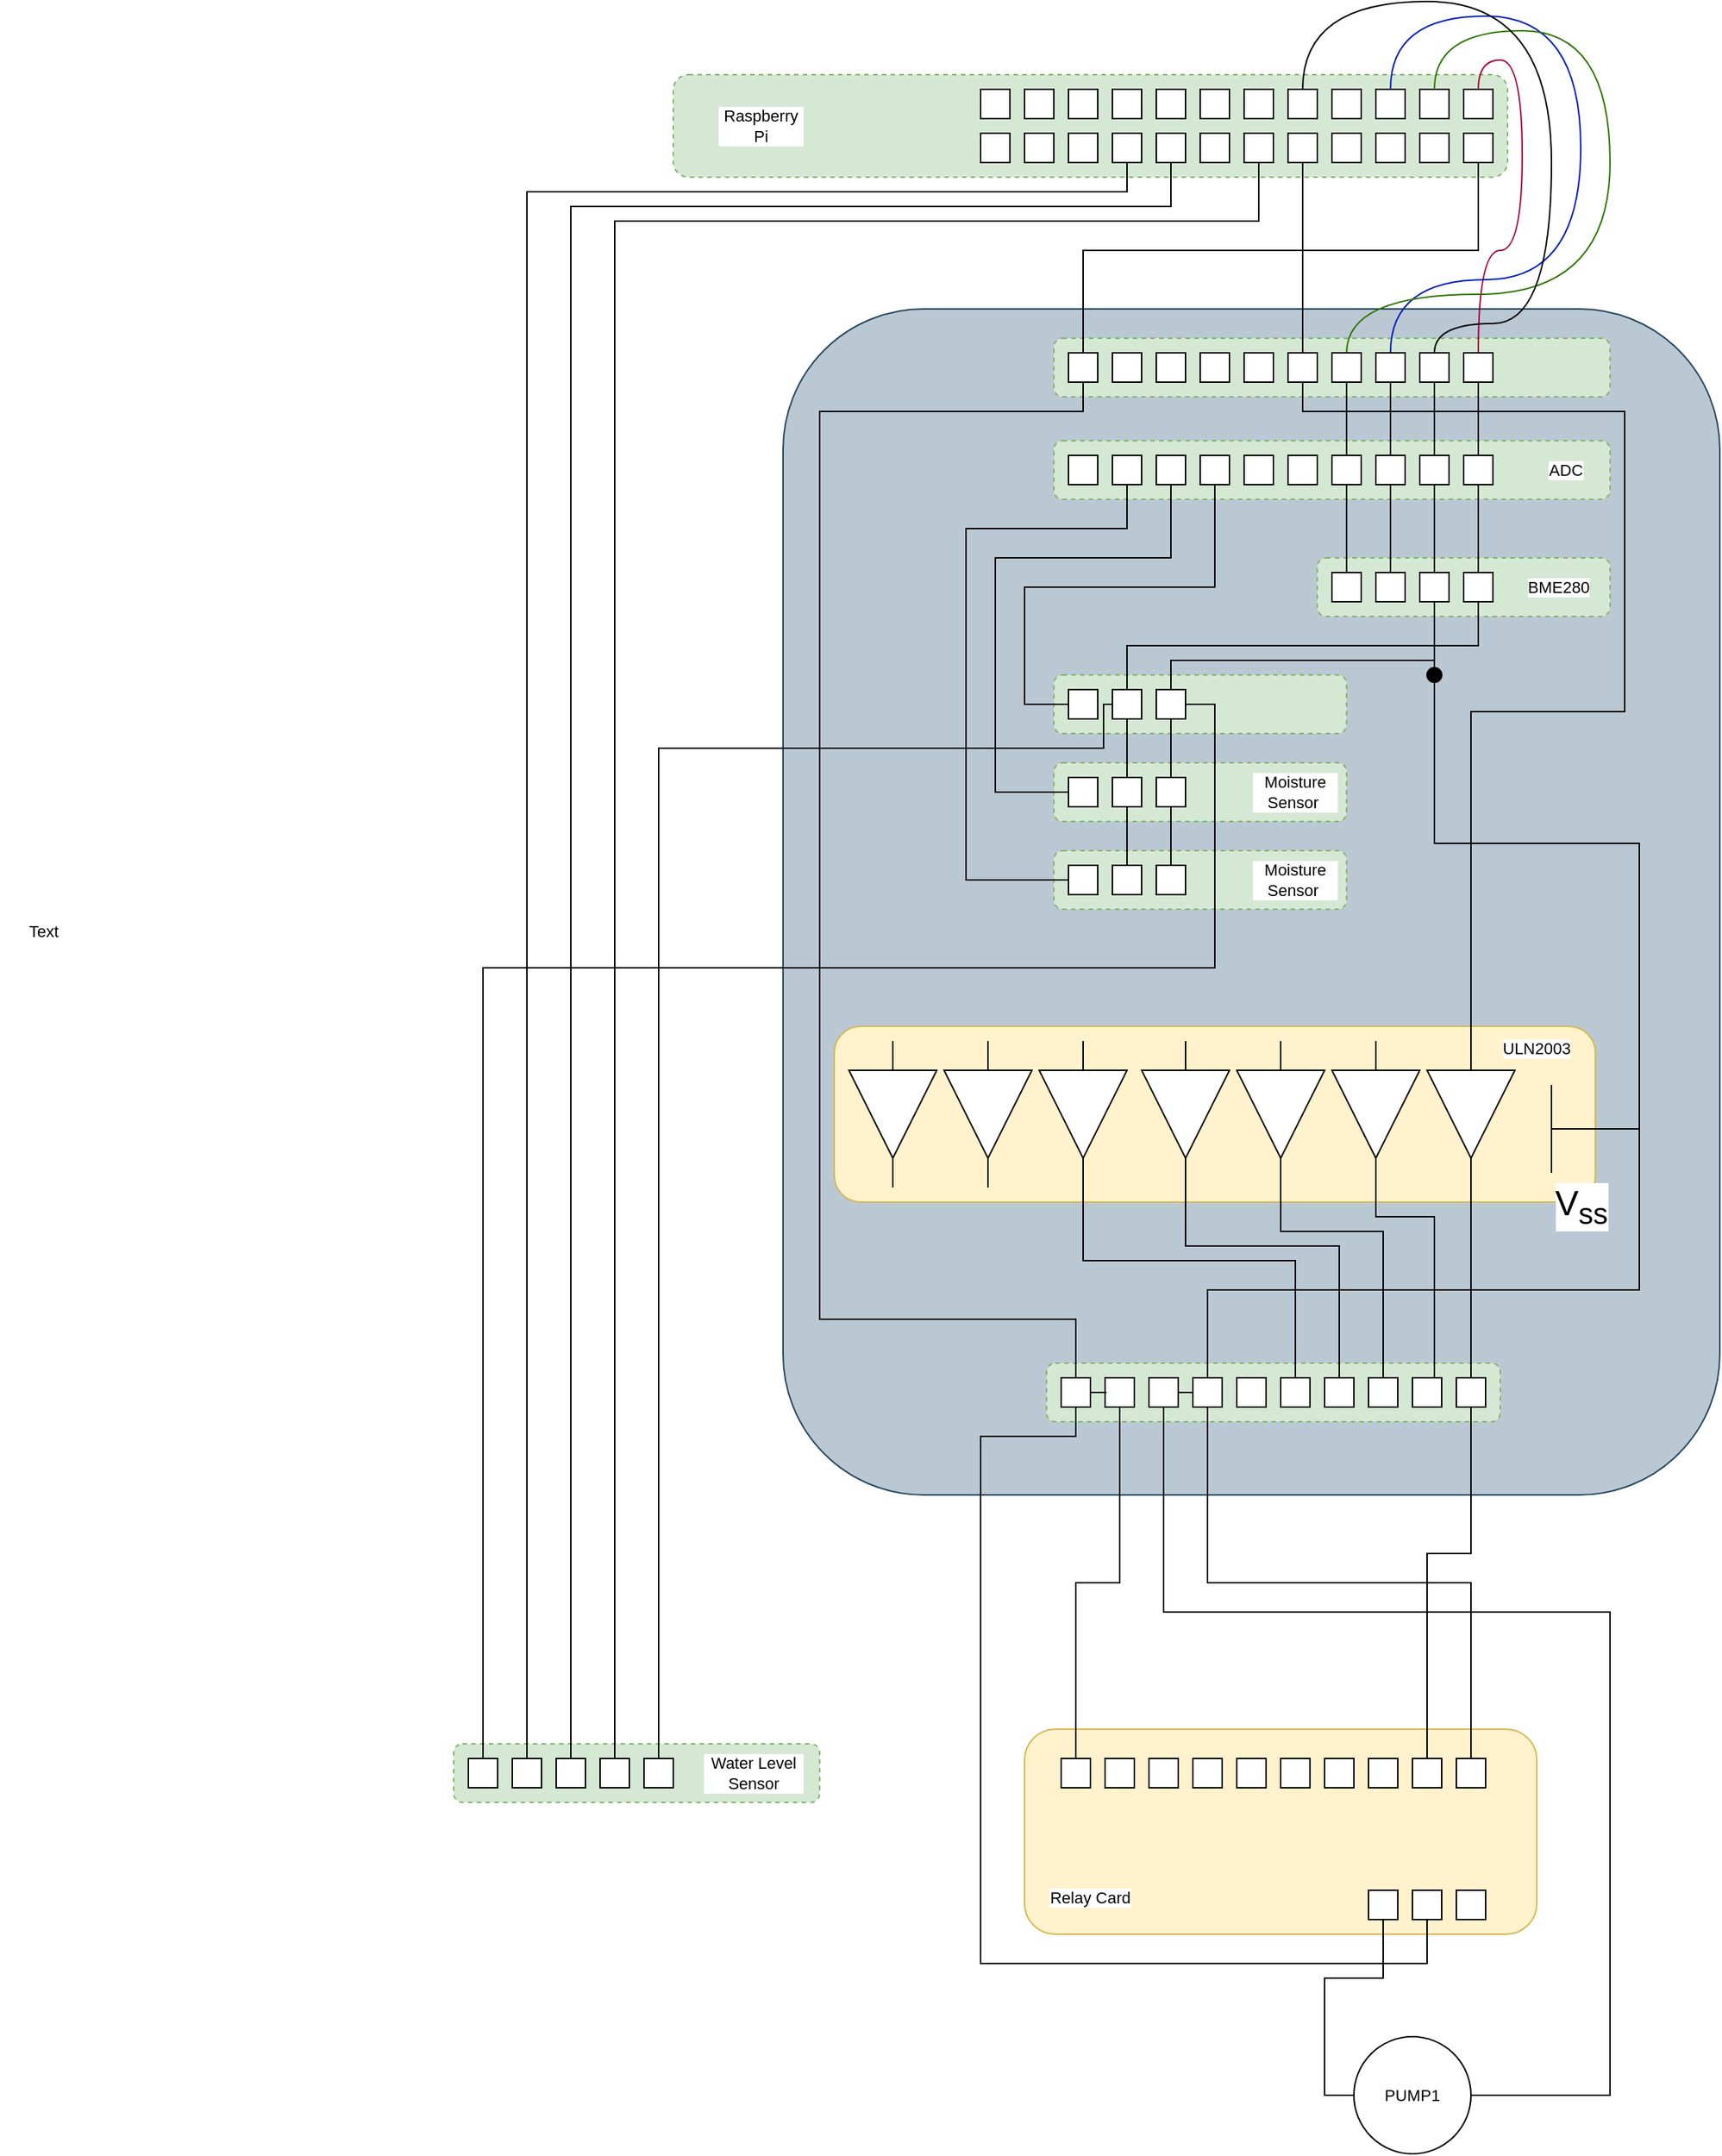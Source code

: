<mxfile version="24.7.5">
  <diagram name="Page-1" id="gy_v2_Lu67LpWWBT09TZ">
    <mxGraphModel dx="3762" dy="1494" grid="1" gridSize="10" guides="1" tooltips="1" connect="1" arrows="1" fold="1" page="1" pageScale="1" pageWidth="1169" pageHeight="1654" math="0" shadow="0">
      <root>
        <mxCell id="0" />
        <mxCell id="1" parent="0" />
        <mxCell id="k2JqrOnrCJBaR1W3axTi-103" value="" style="rounded=1;whiteSpace=wrap;html=1;fontFamily=Helvetica;fontSize=11;labelBackgroundColor=default;fillColor=#bac8d3;strokeColor=#23445d;" vertex="1" parent="1">
          <mxGeometry x="235" y="210" width="640" height="810" as="geometry" />
        </mxCell>
        <mxCell id="k2JqrOnrCJBaR1W3axTi-97" value="" style="rounded=1;whiteSpace=wrap;html=1;fontFamily=Helvetica;fontSize=11;labelBackgroundColor=default;fillColor=#d5e8d4;dashed=1;strokeColor=#82b366;" vertex="1" parent="1">
          <mxGeometry x="10" y="1190" width="250" height="40" as="geometry" />
        </mxCell>
        <mxCell id="k2JqrOnrCJBaR1W3axTi-81" value="" style="rounded=1;whiteSpace=wrap;html=1;fontFamily=Helvetica;fontSize=11;labelBackgroundColor=default;fillColor=#fff2cc;strokeColor=#d6b656;" vertex="1" parent="1">
          <mxGeometry x="400" y="1180" width="350" height="140" as="geometry" />
        </mxCell>
        <mxCell id="k2JqrOnrCJBaR1W3axTi-79" value="" style="rounded=1;whiteSpace=wrap;html=1;fontFamily=Helvetica;fontSize=11;labelBackgroundColor=default;fillColor=#fff2cc;strokeColor=#d6b656;" vertex="1" parent="1">
          <mxGeometry x="270" y="700" width="520" height="120" as="geometry" />
        </mxCell>
        <mxCell id="k2JqrOnrCJBaR1W3axTi-78" value="" style="rounded=1;whiteSpace=wrap;html=1;fontFamily=Helvetica;fontSize=11;labelBackgroundColor=default;fillColor=#d5e8d4;dashed=1;strokeColor=#82b366;" vertex="1" parent="1">
          <mxGeometry x="420" y="460" width="200" height="40" as="geometry" />
        </mxCell>
        <mxCell id="k2JqrOnrCJBaR1W3axTi-72" value="" style="rounded=1;whiteSpace=wrap;html=1;fontFamily=Helvetica;fontSize=11;labelBackgroundColor=default;fillColor=#d5e8d4;dashed=1;strokeColor=#82b366;" vertex="1" parent="1">
          <mxGeometry x="420" y="520" width="200" height="40" as="geometry" />
        </mxCell>
        <mxCell id="k2JqrOnrCJBaR1W3axTi-70" value="" style="rounded=1;whiteSpace=wrap;html=1;fontFamily=Helvetica;fontSize=11;labelBackgroundColor=default;fillColor=#d5e8d4;dashed=1;strokeColor=#82b366;" vertex="1" parent="1">
          <mxGeometry x="420" y="580" width="200" height="40" as="geometry" />
        </mxCell>
        <mxCell id="k2JqrOnrCJBaR1W3axTi-66" value="" style="rounded=1;whiteSpace=wrap;html=1;fontFamily=Helvetica;fontSize=11;labelBackgroundColor=default;fillColor=#d5e8d4;dashed=1;strokeColor=#82b366;" vertex="1" parent="1">
          <mxGeometry x="600" y="380" width="200" height="40" as="geometry" />
        </mxCell>
        <mxCell id="k2JqrOnrCJBaR1W3axTi-63" value="" style="rounded=1;whiteSpace=wrap;html=1;fontFamily=Helvetica;fontSize=11;labelBackgroundColor=default;fillColor=#d5e8d4;dashed=1;strokeColor=#82b366;" vertex="1" parent="1">
          <mxGeometry x="420" y="230" width="380" height="40" as="geometry" />
        </mxCell>
        <mxCell id="k2JqrOnrCJBaR1W3axTi-64" value="" style="rounded=1;whiteSpace=wrap;html=1;fontFamily=Helvetica;fontSize=11;labelBackgroundColor=default;fillColor=#d5e8d4;dashed=1;strokeColor=#82b366;" vertex="1" parent="1">
          <mxGeometry x="420" y="300" width="380" height="40" as="geometry" />
        </mxCell>
        <mxCell id="k2JqrOnrCJBaR1W3axTi-27" value="" style="rounded=1;whiteSpace=wrap;html=1;fontFamily=Helvetica;fontSize=11;labelBackgroundColor=default;fillColor=#d5e8d4;dashed=1;strokeColor=#82b366;" vertex="1" parent="1">
          <mxGeometry x="160" y="50" width="570" height="70" as="geometry" />
        </mxCell>
        <mxCell id="k2JqrOnrCJBaR1W3axTi-35" style="edgeStyle=orthogonalEdgeStyle;shape=connector;rounded=0;orthogonalLoop=1;jettySize=auto;html=1;exitX=0.5;exitY=1;exitDx=0;exitDy=0;strokeColor=default;align=center;verticalAlign=middle;fontFamily=Helvetica;fontSize=11;fontColor=default;labelBackgroundColor=default;endArrow=none;endFill=0;entryX=0.5;entryY=0;entryDx=0;entryDy=0;" edge="1" parent="1" source="8u9QeQy-ZbozSF2YndC2-1" target="k2JqrOnrCJBaR1W3axTi-30">
          <mxGeometry relative="1" as="geometry">
            <mxPoint x="130" y="900" as="targetPoint" />
            <Array as="points">
              <mxPoint x="560" y="150" />
              <mxPoint x="120" y="150" />
            </Array>
          </mxGeometry>
        </mxCell>
        <mxCell id="8u9QeQy-ZbozSF2YndC2-1" value="" style="rounded=0;whiteSpace=wrap;html=1;" parent="1" vertex="1">
          <mxGeometry x="550" y="90" width="20" height="20" as="geometry" />
        </mxCell>
        <mxCell id="k2JqrOnrCJBaR1W3axTi-22" style="edgeStyle=orthogonalEdgeStyle;shape=connector;rounded=0;orthogonalLoop=1;jettySize=auto;html=1;exitX=0.5;exitY=1;exitDx=0;exitDy=0;entryX=0.5;entryY=0;entryDx=0;entryDy=0;strokeColor=default;align=center;verticalAlign=middle;fontFamily=Helvetica;fontSize=11;fontColor=default;labelBackgroundColor=default;endArrow=none;endFill=0;" edge="1" parent="1" source="8u9QeQy-ZbozSF2YndC2-2" target="8u9QeQy-ZbozSF2YndC2-29">
          <mxGeometry relative="1" as="geometry">
            <Array as="points">
              <mxPoint x="590" y="200" />
              <mxPoint x="590" y="200" />
            </Array>
          </mxGeometry>
        </mxCell>
        <mxCell id="8u9QeQy-ZbozSF2YndC2-2" value="" style="rounded=0;whiteSpace=wrap;html=1;" parent="1" vertex="1">
          <mxGeometry x="580" y="90" width="20" height="20" as="geometry" />
        </mxCell>
        <mxCell id="8u9QeQy-ZbozSF2YndC2-3" value="" style="rounded=0;whiteSpace=wrap;html=1;" parent="1" vertex="1">
          <mxGeometry x="610" y="90" width="20" height="20" as="geometry" />
        </mxCell>
        <mxCell id="8u9QeQy-ZbozSF2YndC2-4" value="" style="rounded=0;whiteSpace=wrap;html=1;" parent="1" vertex="1">
          <mxGeometry x="640" y="90" width="20" height="20" as="geometry" />
        </mxCell>
        <mxCell id="8u9QeQy-ZbozSF2YndC2-5" value="" style="rounded=0;whiteSpace=wrap;html=1;" parent="1" vertex="1">
          <mxGeometry x="670" y="90" width="20" height="20" as="geometry" />
        </mxCell>
        <mxCell id="k2JqrOnrCJBaR1W3axTi-23" style="edgeStyle=orthogonalEdgeStyle;shape=connector;rounded=0;orthogonalLoop=1;jettySize=auto;html=1;exitX=0.5;exitY=1;exitDx=0;exitDy=0;entryX=0.5;entryY=0;entryDx=0;entryDy=0;strokeColor=default;align=center;verticalAlign=middle;fontFamily=Helvetica;fontSize=11;fontColor=default;labelBackgroundColor=default;endArrow=none;endFill=0;" edge="1" parent="1" source="8u9QeQy-ZbozSF2YndC2-6" target="8u9QeQy-ZbozSF2YndC2-26">
          <mxGeometry relative="1" as="geometry">
            <Array as="points">
              <mxPoint x="710" y="170" />
              <mxPoint x="440" y="170" />
            </Array>
          </mxGeometry>
        </mxCell>
        <mxCell id="8u9QeQy-ZbozSF2YndC2-6" value="" style="rounded=0;whiteSpace=wrap;html=1;" parent="1" vertex="1">
          <mxGeometry x="700" y="90" width="20" height="20" as="geometry" />
        </mxCell>
        <mxCell id="8u9QeQy-ZbozSF2YndC2-7" value="" style="rounded=0;whiteSpace=wrap;html=1;" parent="1" vertex="1">
          <mxGeometry x="550" y="60" width="20" height="20" as="geometry" />
        </mxCell>
        <mxCell id="8u9QeQy-ZbozSF2YndC2-8" value="" style="rounded=0;whiteSpace=wrap;html=1;" parent="1" vertex="1">
          <mxGeometry x="580" y="60" width="20" height="20" as="geometry" />
        </mxCell>
        <mxCell id="8u9QeQy-ZbozSF2YndC2-9" value="" style="rounded=0;whiteSpace=wrap;html=1;" parent="1" vertex="1">
          <mxGeometry x="610" y="60" width="20" height="20" as="geometry" />
        </mxCell>
        <mxCell id="8u9QeQy-ZbozSF2YndC2-10" value="" style="rounded=0;whiteSpace=wrap;html=1;" parent="1" vertex="1">
          <mxGeometry x="640" y="60" width="20" height="20" as="geometry" />
        </mxCell>
        <mxCell id="8u9QeQy-ZbozSF2YndC2-11" value="" style="rounded=0;whiteSpace=wrap;html=1;" parent="1" vertex="1">
          <mxGeometry x="670" y="60" width="20" height="20" as="geometry" />
        </mxCell>
        <mxCell id="8u9QeQy-ZbozSF2YndC2-12" value="" style="rounded=0;whiteSpace=wrap;html=1;" parent="1" vertex="1">
          <mxGeometry x="700" y="60" width="20" height="20" as="geometry" />
        </mxCell>
        <mxCell id="8u9QeQy-ZbozSF2YndC2-13" value="" style="rounded=0;whiteSpace=wrap;html=1;" parent="1" vertex="1">
          <mxGeometry x="370" y="90" width="20" height="20" as="geometry" />
        </mxCell>
        <mxCell id="8u9QeQy-ZbozSF2YndC2-14" value="" style="rounded=0;whiteSpace=wrap;html=1;" parent="1" vertex="1">
          <mxGeometry x="400" y="90" width="20" height="20" as="geometry" />
        </mxCell>
        <mxCell id="8u9QeQy-ZbozSF2YndC2-15" value="" style="rounded=0;whiteSpace=wrap;html=1;" parent="1" vertex="1">
          <mxGeometry x="430" y="90" width="20" height="20" as="geometry" />
        </mxCell>
        <mxCell id="k2JqrOnrCJBaR1W3axTi-37" style="edgeStyle=orthogonalEdgeStyle;shape=connector;rounded=0;orthogonalLoop=1;jettySize=auto;html=1;exitX=0.5;exitY=1;exitDx=0;exitDy=0;entryX=0.5;entryY=0;entryDx=0;entryDy=0;strokeColor=default;align=center;verticalAlign=middle;fontFamily=Helvetica;fontSize=11;fontColor=default;labelBackgroundColor=default;endArrow=none;endFill=0;" edge="1" parent="1" source="8u9QeQy-ZbozSF2YndC2-16" target="k2JqrOnrCJBaR1W3axTi-28">
          <mxGeometry relative="1" as="geometry">
            <Array as="points">
              <mxPoint x="470" y="130" />
              <mxPoint x="60" y="130" />
            </Array>
          </mxGeometry>
        </mxCell>
        <mxCell id="8u9QeQy-ZbozSF2YndC2-16" value="" style="rounded=0;whiteSpace=wrap;html=1;" parent="1" vertex="1">
          <mxGeometry x="460" y="90" width="20" height="20" as="geometry" />
        </mxCell>
        <mxCell id="k2JqrOnrCJBaR1W3axTi-36" style="edgeStyle=orthogonalEdgeStyle;shape=connector;rounded=0;orthogonalLoop=1;jettySize=auto;html=1;exitX=0.5;exitY=1;exitDx=0;exitDy=0;entryX=0.5;entryY=0;entryDx=0;entryDy=0;strokeColor=default;align=center;verticalAlign=middle;fontFamily=Helvetica;fontSize=11;fontColor=default;labelBackgroundColor=default;endArrow=none;endFill=0;" edge="1" parent="1" source="8u9QeQy-ZbozSF2YndC2-17" target="k2JqrOnrCJBaR1W3axTi-31">
          <mxGeometry relative="1" as="geometry">
            <Array as="points">
              <mxPoint x="500" y="140" />
              <mxPoint x="90" y="140" />
            </Array>
          </mxGeometry>
        </mxCell>
        <mxCell id="8u9QeQy-ZbozSF2YndC2-17" value="" style="rounded=0;whiteSpace=wrap;html=1;" parent="1" vertex="1">
          <mxGeometry x="490" y="90" width="20" height="20" as="geometry" />
        </mxCell>
        <mxCell id="8u9QeQy-ZbozSF2YndC2-18" value="" style="rounded=0;whiteSpace=wrap;html=1;" parent="1" vertex="1">
          <mxGeometry x="520" y="90" width="20" height="20" as="geometry" />
        </mxCell>
        <mxCell id="8u9QeQy-ZbozSF2YndC2-19" value="" style="rounded=0;whiteSpace=wrap;html=1;" parent="1" vertex="1">
          <mxGeometry x="370" y="60" width="20" height="20" as="geometry" />
        </mxCell>
        <mxCell id="8u9QeQy-ZbozSF2YndC2-20" value="" style="rounded=0;whiteSpace=wrap;html=1;" parent="1" vertex="1">
          <mxGeometry x="400" y="60" width="20" height="20" as="geometry" />
        </mxCell>
        <mxCell id="8u9QeQy-ZbozSF2YndC2-21" value="" style="rounded=0;whiteSpace=wrap;html=1;" parent="1" vertex="1">
          <mxGeometry x="430" y="60" width="20" height="20" as="geometry" />
        </mxCell>
        <mxCell id="8u9QeQy-ZbozSF2YndC2-22" value="" style="rounded=0;whiteSpace=wrap;html=1;" parent="1" vertex="1">
          <mxGeometry x="460" y="60" width="20" height="20" as="geometry" />
        </mxCell>
        <mxCell id="8u9QeQy-ZbozSF2YndC2-23" value="" style="rounded=0;whiteSpace=wrap;html=1;" parent="1" vertex="1">
          <mxGeometry x="490" y="60" width="20" height="20" as="geometry" />
        </mxCell>
        <mxCell id="8u9QeQy-ZbozSF2YndC2-24" value="" style="rounded=0;whiteSpace=wrap;html=1;" parent="1" vertex="1">
          <mxGeometry x="520" y="60" width="20" height="20" as="geometry" />
        </mxCell>
        <mxCell id="8u9QeQy-ZbozSF2YndC2-36" value="" style="group" parent="1" vertex="1" connectable="0">
          <mxGeometry x="430" y="310" width="290" height="40" as="geometry" />
        </mxCell>
        <mxCell id="8u9QeQy-ZbozSF2YndC2-37" value="" style="rounded=0;whiteSpace=wrap;html=1;" parent="8u9QeQy-ZbozSF2YndC2-36" vertex="1">
          <mxGeometry x="30" width="20" height="20" as="geometry" />
        </mxCell>
        <mxCell id="8u9QeQy-ZbozSF2YndC2-38" value="" style="rounded=0;whiteSpace=wrap;html=1;" parent="8u9QeQy-ZbozSF2YndC2-36" vertex="1">
          <mxGeometry width="20" height="20" as="geometry" />
        </mxCell>
        <mxCell id="8u9QeQy-ZbozSF2YndC2-39" value="" style="rounded=0;whiteSpace=wrap;html=1;" parent="8u9QeQy-ZbozSF2YndC2-36" vertex="1">
          <mxGeometry x="90" width="20" height="20" as="geometry" />
        </mxCell>
        <mxCell id="8u9QeQy-ZbozSF2YndC2-40" value="" style="rounded=0;whiteSpace=wrap;html=1;" parent="8u9QeQy-ZbozSF2YndC2-36" vertex="1">
          <mxGeometry x="60" width="20" height="20" as="geometry" />
        </mxCell>
        <mxCell id="8u9QeQy-ZbozSF2YndC2-41" value="" style="rounded=0;whiteSpace=wrap;html=1;" parent="8u9QeQy-ZbozSF2YndC2-36" vertex="1">
          <mxGeometry x="150" width="20" height="20" as="geometry" />
        </mxCell>
        <mxCell id="8u9QeQy-ZbozSF2YndC2-42" value="" style="rounded=0;whiteSpace=wrap;html=1;" parent="8u9QeQy-ZbozSF2YndC2-36" vertex="1">
          <mxGeometry x="120" width="20" height="20" as="geometry" />
        </mxCell>
        <mxCell id="8u9QeQy-ZbozSF2YndC2-43" value="" style="rounded=0;whiteSpace=wrap;html=1;" parent="8u9QeQy-ZbozSF2YndC2-36" vertex="1">
          <mxGeometry x="210" width="20" height="20" as="geometry" />
        </mxCell>
        <mxCell id="8u9QeQy-ZbozSF2YndC2-44" value="" style="rounded=0;whiteSpace=wrap;html=1;" parent="8u9QeQy-ZbozSF2YndC2-36" vertex="1">
          <mxGeometry x="180" width="20" height="20" as="geometry" />
        </mxCell>
        <mxCell id="8u9QeQy-ZbozSF2YndC2-45" value="" style="rounded=0;whiteSpace=wrap;html=1;" parent="8u9QeQy-ZbozSF2YndC2-36" vertex="1">
          <mxGeometry x="270" width="20" height="20" as="geometry" />
        </mxCell>
        <mxCell id="8u9QeQy-ZbozSF2YndC2-46" value="" style="rounded=0;whiteSpace=wrap;html=1;" parent="8u9QeQy-ZbozSF2YndC2-36" vertex="1">
          <mxGeometry x="240" width="20" height="20" as="geometry" />
        </mxCell>
        <mxCell id="8u9QeQy-ZbozSF2YndC2-47" value="" style="rounded=0;whiteSpace=wrap;html=1;" parent="1" vertex="1">
          <mxGeometry x="640" y="390" width="20" height="20" as="geometry" />
        </mxCell>
        <mxCell id="8u9QeQy-ZbozSF2YndC2-48" value="" style="rounded=0;whiteSpace=wrap;html=1;" parent="1" vertex="1">
          <mxGeometry x="610" y="390" width="20" height="20" as="geometry" />
        </mxCell>
        <mxCell id="k2JqrOnrCJBaR1W3axTi-14" style="edgeStyle=orthogonalEdgeStyle;shape=connector;rounded=0;orthogonalLoop=1;jettySize=auto;html=1;exitX=0.5;exitY=1;exitDx=0;exitDy=0;entryX=0.5;entryY=0;entryDx=0;entryDy=0;strokeColor=default;align=center;verticalAlign=middle;fontFamily=Helvetica;fontSize=11;fontColor=default;labelBackgroundColor=default;endArrow=none;endFill=0;" edge="1" parent="1" source="8u9QeQy-ZbozSF2YndC2-49" target="k2JqrOnrCJBaR1W3axTi-1">
          <mxGeometry relative="1" as="geometry" />
        </mxCell>
        <mxCell id="8u9QeQy-ZbozSF2YndC2-49" value="" style="rounded=0;whiteSpace=wrap;html=1;" parent="1" vertex="1">
          <mxGeometry x="700" y="390" width="20" height="20" as="geometry" />
        </mxCell>
        <mxCell id="k2JqrOnrCJBaR1W3axTi-15" style="edgeStyle=orthogonalEdgeStyle;shape=connector;rounded=0;orthogonalLoop=1;jettySize=auto;html=1;exitX=0.5;exitY=1;exitDx=0;exitDy=0;entryX=0.5;entryY=0;entryDx=0;entryDy=0;strokeColor=default;align=center;verticalAlign=middle;fontFamily=Helvetica;fontSize=11;fontColor=default;labelBackgroundColor=default;endArrow=none;endFill=0;" edge="1" parent="1" source="8u9QeQy-ZbozSF2YndC2-50" target="k2JqrOnrCJBaR1W3axTi-3">
          <mxGeometry relative="1" as="geometry">
            <Array as="points">
              <mxPoint x="680" y="450" />
              <mxPoint x="500" y="450" />
            </Array>
          </mxGeometry>
        </mxCell>
        <mxCell id="8u9QeQy-ZbozSF2YndC2-50" value="" style="rounded=0;whiteSpace=wrap;html=1;" parent="1" vertex="1">
          <mxGeometry x="670" y="390" width="20" height="20" as="geometry" />
        </mxCell>
        <mxCell id="8u9QeQy-ZbozSF2YndC2-51" value="" style="group" parent="1" vertex="1" connectable="0">
          <mxGeometry x="425" y="940" width="300" height="30" as="geometry" />
        </mxCell>
        <mxCell id="k2JqrOnrCJBaR1W3axTi-80" value="" style="rounded=1;whiteSpace=wrap;html=1;fontFamily=Helvetica;fontSize=11;labelBackgroundColor=default;fillColor=#d5e8d4;dashed=1;strokeColor=#82b366;" vertex="1" parent="8u9QeQy-ZbozSF2YndC2-51">
          <mxGeometry x="-10" y="-10" width="310" height="40" as="geometry" />
        </mxCell>
        <mxCell id="8u9QeQy-ZbozSF2YndC2-52" value="" style="rounded=0;whiteSpace=wrap;html=1;" parent="8u9QeQy-ZbozSF2YndC2-51" vertex="1">
          <mxGeometry x="30" width="20" height="20" as="geometry" />
        </mxCell>
        <mxCell id="8u9QeQy-ZbozSF2YndC2-53" value="" style="rounded=0;whiteSpace=wrap;html=1;" parent="8u9QeQy-ZbozSF2YndC2-51" vertex="1">
          <mxGeometry width="20" height="20" as="geometry" />
        </mxCell>
        <mxCell id="k2JqrOnrCJBaR1W3axTi-26" style="edgeStyle=orthogonalEdgeStyle;shape=connector;rounded=0;orthogonalLoop=1;jettySize=auto;html=1;exitX=0.5;exitY=0;exitDx=0;exitDy=0;strokeColor=default;align=center;verticalAlign=middle;fontFamily=Helvetica;fontSize=11;fontColor=default;labelBackgroundColor=default;endArrow=none;endFill=0;" edge="1" parent="8u9QeQy-ZbozSF2YndC2-51" source="8u9QeQy-ZbozSF2YndC2-54">
          <mxGeometry relative="1" as="geometry">
            <mxPoint x="395" y="-170" as="targetPoint" />
            <Array as="points">
              <mxPoint x="100" y="-60" />
              <mxPoint x="395" y="-60" />
            </Array>
          </mxGeometry>
        </mxCell>
        <mxCell id="8u9QeQy-ZbozSF2YndC2-54" value="" style="rounded=0;whiteSpace=wrap;html=1;" parent="8u9QeQy-ZbozSF2YndC2-51" vertex="1">
          <mxGeometry x="90" width="20" height="20" as="geometry" />
        </mxCell>
        <mxCell id="k2JqrOnrCJBaR1W3axTi-25" style="edgeStyle=orthogonalEdgeStyle;shape=connector;rounded=0;orthogonalLoop=1;jettySize=auto;html=1;exitX=1;exitY=0.5;exitDx=0;exitDy=0;entryX=0;entryY=0.5;entryDx=0;entryDy=0;strokeColor=default;align=center;verticalAlign=middle;fontFamily=Helvetica;fontSize=11;fontColor=default;labelBackgroundColor=default;endArrow=none;endFill=0;" edge="1" parent="8u9QeQy-ZbozSF2YndC2-51" source="8u9QeQy-ZbozSF2YndC2-55" target="8u9QeQy-ZbozSF2YndC2-54">
          <mxGeometry relative="1" as="geometry" />
        </mxCell>
        <mxCell id="8u9QeQy-ZbozSF2YndC2-55" value="" style="rounded=0;whiteSpace=wrap;html=1;" parent="8u9QeQy-ZbozSF2YndC2-51" vertex="1">
          <mxGeometry x="60" width="20" height="20" as="geometry" />
        </mxCell>
        <mxCell id="8u9QeQy-ZbozSF2YndC2-56" value="" style="rounded=0;whiteSpace=wrap;html=1;" parent="8u9QeQy-ZbozSF2YndC2-51" vertex="1">
          <mxGeometry x="150" width="20" height="20" as="geometry" />
        </mxCell>
        <mxCell id="8u9QeQy-ZbozSF2YndC2-57" value="" style="rounded=0;whiteSpace=wrap;html=1;" parent="8u9QeQy-ZbozSF2YndC2-51" vertex="1">
          <mxGeometry x="120" width="20" height="20" as="geometry" />
        </mxCell>
        <mxCell id="8u9QeQy-ZbozSF2YndC2-58" value="" style="rounded=0;whiteSpace=wrap;html=1;" parent="8u9QeQy-ZbozSF2YndC2-51" vertex="1">
          <mxGeometry x="210" width="20" height="20" as="geometry" />
        </mxCell>
        <mxCell id="8u9QeQy-ZbozSF2YndC2-59" value="" style="rounded=0;whiteSpace=wrap;html=1;" parent="8u9QeQy-ZbozSF2YndC2-51" vertex="1">
          <mxGeometry x="180" width="20" height="20" as="geometry" />
        </mxCell>
        <mxCell id="8u9QeQy-ZbozSF2YndC2-60" value="" style="rounded=0;whiteSpace=wrap;html=1;" parent="8u9QeQy-ZbozSF2YndC2-51" vertex="1">
          <mxGeometry x="270" width="20" height="20" as="geometry" />
        </mxCell>
        <mxCell id="8u9QeQy-ZbozSF2YndC2-61" value="" style="rounded=0;whiteSpace=wrap;html=1;" parent="8u9QeQy-ZbozSF2YndC2-51" vertex="1">
          <mxGeometry x="240" width="20" height="20" as="geometry" />
        </mxCell>
        <mxCell id="k2JqrOnrCJBaR1W3axTi-24" style="edgeStyle=orthogonalEdgeStyle;shape=connector;rounded=0;orthogonalLoop=1;jettySize=auto;html=1;exitX=1;exitY=0.5;exitDx=0;exitDy=0;strokeColor=default;align=center;verticalAlign=middle;fontFamily=Helvetica;fontSize=11;fontColor=default;labelBackgroundColor=default;endArrow=none;endFill=0;" edge="1" parent="8u9QeQy-ZbozSF2YndC2-51" source="8u9QeQy-ZbozSF2YndC2-53">
          <mxGeometry relative="1" as="geometry">
            <mxPoint x="31" y="10" as="targetPoint" />
          </mxGeometry>
        </mxCell>
        <mxCell id="8u9QeQy-ZbozSF2YndC2-62" style="edgeStyle=orthogonalEdgeStyle;rounded=0;orthogonalLoop=1;jettySize=auto;html=1;exitX=0.5;exitY=1;exitDx=0;exitDy=0;entryX=0.5;entryY=0;entryDx=0;entryDy=0;endArrow=none;endFill=0;" parent="1" source="8u9QeQy-ZbozSF2YndC2-33" target="8u9QeQy-ZbozSF2YndC2-45" edge="1">
          <mxGeometry relative="1" as="geometry" />
        </mxCell>
        <mxCell id="8u9QeQy-ZbozSF2YndC2-63" style="edgeStyle=orthogonalEdgeStyle;shape=connector;rounded=0;orthogonalLoop=1;jettySize=auto;html=1;exitX=0.5;exitY=1;exitDx=0;exitDy=0;entryX=0.5;entryY=0;entryDx=0;entryDy=0;strokeColor=default;align=center;verticalAlign=middle;fontFamily=Helvetica;fontSize=11;fontColor=default;labelBackgroundColor=default;endArrow=none;endFill=0;" parent="1" source="8u9QeQy-ZbozSF2YndC2-34" target="8u9QeQy-ZbozSF2YndC2-46" edge="1">
          <mxGeometry relative="1" as="geometry" />
        </mxCell>
        <mxCell id="8u9QeQy-ZbozSF2YndC2-64" style="edgeStyle=orthogonalEdgeStyle;shape=connector;rounded=0;orthogonalLoop=1;jettySize=auto;html=1;exitX=0.5;exitY=1;exitDx=0;exitDy=0;entryX=0.5;entryY=0;entryDx=0;entryDy=0;strokeColor=default;align=center;verticalAlign=middle;fontFamily=Helvetica;fontSize=11;fontColor=default;labelBackgroundColor=default;endArrow=none;endFill=0;" parent="1" source="8u9QeQy-ZbozSF2YndC2-31" target="8u9QeQy-ZbozSF2YndC2-43" edge="1">
          <mxGeometry relative="1" as="geometry" />
        </mxCell>
        <mxCell id="8u9QeQy-ZbozSF2YndC2-65" style="edgeStyle=orthogonalEdgeStyle;shape=connector;rounded=0;orthogonalLoop=1;jettySize=auto;html=1;exitX=0.5;exitY=1;exitDx=0;exitDy=0;entryX=0.5;entryY=0;entryDx=0;entryDy=0;strokeColor=default;align=center;verticalAlign=middle;fontFamily=Helvetica;fontSize=11;fontColor=default;labelBackgroundColor=default;endArrow=none;endFill=0;" parent="1" source="8u9QeQy-ZbozSF2YndC2-32" target="8u9QeQy-ZbozSF2YndC2-44" edge="1">
          <mxGeometry relative="1" as="geometry" />
        </mxCell>
        <mxCell id="8u9QeQy-ZbozSF2YndC2-69" style="edgeStyle=orthogonalEdgeStyle;shape=connector;rounded=0;orthogonalLoop=1;jettySize=auto;html=1;exitX=0.5;exitY=1;exitDx=0;exitDy=0;entryX=0.5;entryY=0;entryDx=0;entryDy=0;strokeColor=default;align=center;verticalAlign=middle;fontFamily=Helvetica;fontSize=11;fontColor=default;labelBackgroundColor=default;endArrow=none;endFill=0;" parent="1" source="8u9QeQy-ZbozSF2YndC2-45" target="8u9QeQy-ZbozSF2YndC2-49" edge="1">
          <mxGeometry relative="1" as="geometry" />
        </mxCell>
        <mxCell id="8u9QeQy-ZbozSF2YndC2-70" style="edgeStyle=orthogonalEdgeStyle;shape=connector;rounded=0;orthogonalLoop=1;jettySize=auto;html=1;exitX=0.5;exitY=1;exitDx=0;exitDy=0;entryX=0.5;entryY=0;entryDx=0;entryDy=0;strokeColor=default;align=center;verticalAlign=middle;fontFamily=Helvetica;fontSize=11;fontColor=default;labelBackgroundColor=default;endArrow=none;endFill=0;" parent="1" source="8u9QeQy-ZbozSF2YndC2-46" target="8u9QeQy-ZbozSF2YndC2-50" edge="1">
          <mxGeometry relative="1" as="geometry" />
        </mxCell>
        <mxCell id="8u9QeQy-ZbozSF2YndC2-71" style="edgeStyle=orthogonalEdgeStyle;shape=connector;rounded=0;orthogonalLoop=1;jettySize=auto;html=1;exitX=0.5;exitY=1;exitDx=0;exitDy=0;entryX=0.5;entryY=0;entryDx=0;entryDy=0;strokeColor=default;align=center;verticalAlign=middle;fontFamily=Helvetica;fontSize=11;fontColor=default;labelBackgroundColor=default;endArrow=none;endFill=0;" parent="1" source="8u9QeQy-ZbozSF2YndC2-43" target="8u9QeQy-ZbozSF2YndC2-47" edge="1">
          <mxGeometry relative="1" as="geometry" />
        </mxCell>
        <mxCell id="8u9QeQy-ZbozSF2YndC2-72" style="edgeStyle=orthogonalEdgeStyle;shape=connector;rounded=0;orthogonalLoop=1;jettySize=auto;html=1;exitX=0.5;exitY=1;exitDx=0;exitDy=0;entryX=0.5;entryY=0;entryDx=0;entryDy=0;strokeColor=default;align=center;verticalAlign=middle;fontFamily=Helvetica;fontSize=11;fontColor=default;labelBackgroundColor=default;endArrow=none;endFill=0;" parent="1" source="8u9QeQy-ZbozSF2YndC2-44" target="8u9QeQy-ZbozSF2YndC2-48" edge="1">
          <mxGeometry relative="1" as="geometry" />
        </mxCell>
        <mxCell id="8u9QeQy-ZbozSF2YndC2-75" style="edgeStyle=orthogonalEdgeStyle;shape=connector;rounded=0;orthogonalLoop=1;jettySize=auto;html=1;exitX=0.5;exitY=0;exitDx=0;exitDy=0;entryX=0.5;entryY=0;entryDx=0;entryDy=0;strokeColor=#A50040;align=center;verticalAlign=middle;fontFamily=Helvetica;fontSize=11;fontColor=default;labelBackgroundColor=default;endArrow=none;endFill=0;curved=1;fillColor=#d80073;" parent="1" source="8u9QeQy-ZbozSF2YndC2-33" target="8u9QeQy-ZbozSF2YndC2-12" edge="1">
          <mxGeometry relative="1" as="geometry">
            <Array as="points">
              <mxPoint x="710" y="170" />
              <mxPoint x="740" y="170" />
              <mxPoint x="740" y="40" />
              <mxPoint x="710" y="40" />
            </Array>
          </mxGeometry>
        </mxCell>
        <mxCell id="8u9QeQy-ZbozSF2YndC2-85" style="edgeStyle=orthogonalEdgeStyle;shape=connector;rounded=0;orthogonalLoop=1;jettySize=auto;html=1;exitX=1;exitY=0.5;exitDx=0;exitDy=0;entryX=0.5;entryY=0;entryDx=0;entryDy=0;strokeColor=default;align=center;verticalAlign=middle;fontFamily=Helvetica;fontSize=11;fontColor=default;labelBackgroundColor=default;endArrow=none;endFill=0;" parent="1" source="8u9QeQy-ZbozSF2YndC2-76" target="8u9QeQy-ZbozSF2YndC2-61" edge="1">
          <mxGeometry relative="1" as="geometry">
            <Array as="points">
              <mxPoint x="640" y="830" />
              <mxPoint x="680" y="830" />
            </Array>
          </mxGeometry>
        </mxCell>
        <mxCell id="8u9QeQy-ZbozSF2YndC2-76" value="" style="verticalLabelPosition=bottom;shadow=0;dashed=0;align=center;html=1;verticalAlign=top;shape=mxgraph.electrical.logic_gates.buffer2;fontFamily=Helvetica;fontSize=11;fontColor=default;labelBackgroundColor=default;direction=south;" parent="1" vertex="1">
          <mxGeometry x="610" y="710" width="60" height="100" as="geometry" />
        </mxCell>
        <mxCell id="8u9QeQy-ZbozSF2YndC2-84" style="edgeStyle=orthogonalEdgeStyle;shape=connector;rounded=0;orthogonalLoop=1;jettySize=auto;html=1;exitX=1;exitY=0.5;exitDx=0;exitDy=0;entryX=0.5;entryY=0;entryDx=0;entryDy=0;strokeColor=default;align=center;verticalAlign=middle;fontFamily=Helvetica;fontSize=11;fontColor=default;labelBackgroundColor=default;endArrow=none;endFill=0;" parent="1" source="8u9QeQy-ZbozSF2YndC2-77" target="8u9QeQy-ZbozSF2YndC2-60" edge="1">
          <mxGeometry relative="1" as="geometry" />
        </mxCell>
        <mxCell id="8u9QeQy-ZbozSF2YndC2-77" value="" style="verticalLabelPosition=bottom;shadow=0;dashed=0;align=center;html=1;verticalAlign=top;shape=mxgraph.electrical.logic_gates.buffer2;fontFamily=Helvetica;fontSize=11;fontColor=default;labelBackgroundColor=default;direction=south;" parent="1" vertex="1">
          <mxGeometry x="675" y="710" width="60" height="100" as="geometry" />
        </mxCell>
        <mxCell id="8u9QeQy-ZbozSF2YndC2-87" style="edgeStyle=orthogonalEdgeStyle;shape=connector;rounded=0;orthogonalLoop=1;jettySize=auto;html=1;exitX=1;exitY=0.5;exitDx=0;exitDy=0;strokeColor=default;align=center;verticalAlign=middle;fontFamily=Helvetica;fontSize=11;fontColor=default;labelBackgroundColor=default;endArrow=none;endFill=0;entryX=0.5;entryY=0;entryDx=0;entryDy=0;" parent="1" source="8u9QeQy-ZbozSF2YndC2-78" target="8u9QeQy-ZbozSF2YndC2-59" edge="1">
          <mxGeometry relative="1" as="geometry">
            <mxPoint x="610" y="850" as="targetPoint" />
            <Array as="points">
              <mxPoint x="510" y="850" />
              <mxPoint x="615" y="850" />
            </Array>
          </mxGeometry>
        </mxCell>
        <mxCell id="8u9QeQy-ZbozSF2YndC2-78" value="" style="verticalLabelPosition=bottom;shadow=0;dashed=0;align=center;html=1;verticalAlign=top;shape=mxgraph.electrical.logic_gates.buffer2;fontFamily=Helvetica;fontSize=11;fontColor=default;labelBackgroundColor=default;direction=south;" parent="1" vertex="1">
          <mxGeometry x="480" y="710" width="60" height="100" as="geometry" />
        </mxCell>
        <mxCell id="8u9QeQy-ZbozSF2YndC2-86" style="edgeStyle=orthogonalEdgeStyle;shape=connector;rounded=0;orthogonalLoop=1;jettySize=auto;html=1;exitX=1;exitY=0.5;exitDx=0;exitDy=0;entryX=0.25;entryY=0;entryDx=0;entryDy=0;strokeColor=default;align=center;verticalAlign=middle;fontFamily=Helvetica;fontSize=11;fontColor=default;labelBackgroundColor=default;endArrow=none;endFill=0;" parent="1" source="8u9QeQy-ZbozSF2YndC2-79" target="8u9QeQy-ZbozSF2YndC2-58" edge="1">
          <mxGeometry relative="1" as="geometry">
            <Array as="points">
              <mxPoint x="575" y="840" />
              <mxPoint x="645" y="840" />
            </Array>
          </mxGeometry>
        </mxCell>
        <mxCell id="8u9QeQy-ZbozSF2YndC2-79" value="" style="verticalLabelPosition=bottom;shadow=0;dashed=0;align=center;html=1;verticalAlign=top;shape=mxgraph.electrical.logic_gates.buffer2;fontFamily=Helvetica;fontSize=11;fontColor=default;labelBackgroundColor=default;direction=south;" parent="1" vertex="1">
          <mxGeometry x="545" y="710" width="60" height="100" as="geometry" />
        </mxCell>
        <mxCell id="8u9QeQy-ZbozSF2YndC2-80" value="" style="verticalLabelPosition=bottom;shadow=0;dashed=0;align=center;html=1;verticalAlign=top;shape=mxgraph.electrical.logic_gates.buffer2;fontFamily=Helvetica;fontSize=11;fontColor=default;labelBackgroundColor=default;direction=south;" parent="1" vertex="1">
          <mxGeometry x="345" y="710" width="60" height="100" as="geometry" />
        </mxCell>
        <mxCell id="8u9QeQy-ZbozSF2YndC2-88" style="edgeStyle=orthogonalEdgeStyle;shape=connector;rounded=0;orthogonalLoop=1;jettySize=auto;html=1;exitX=1;exitY=0.5;exitDx=0;exitDy=0;entryX=0.5;entryY=0;entryDx=0;entryDy=0;strokeColor=default;align=center;verticalAlign=middle;fontFamily=Helvetica;fontSize=11;fontColor=default;labelBackgroundColor=default;endArrow=none;endFill=0;" parent="1" source="8u9QeQy-ZbozSF2YndC2-81" target="8u9QeQy-ZbozSF2YndC2-56" edge="1">
          <mxGeometry relative="1" as="geometry">
            <Array as="points">
              <mxPoint x="440" y="860" />
              <mxPoint x="585" y="860" />
            </Array>
          </mxGeometry>
        </mxCell>
        <mxCell id="8u9QeQy-ZbozSF2YndC2-81" value="" style="verticalLabelPosition=bottom;shadow=0;dashed=0;align=center;html=1;verticalAlign=top;shape=mxgraph.electrical.logic_gates.buffer2;fontFamily=Helvetica;fontSize=11;fontColor=default;labelBackgroundColor=default;direction=south;" parent="1" vertex="1">
          <mxGeometry x="410" y="710" width="60" height="100" as="geometry" />
        </mxCell>
        <mxCell id="8u9QeQy-ZbozSF2YndC2-83" value="" style="verticalLabelPosition=bottom;shadow=0;dashed=0;align=center;html=1;verticalAlign=top;shape=mxgraph.electrical.logic_gates.buffer2;fontFamily=Helvetica;fontSize=11;fontColor=default;labelBackgroundColor=default;direction=south;" parent="1" vertex="1">
          <mxGeometry x="280" y="710" width="60" height="100" as="geometry" />
        </mxCell>
        <mxCell id="k2JqrOnrCJBaR1W3axTi-38" style="edgeStyle=orthogonalEdgeStyle;shape=connector;rounded=0;orthogonalLoop=1;jettySize=auto;html=1;exitX=0;exitY=0.5;exitDx=0;exitDy=0;entryX=0.5;entryY=0;entryDx=0;entryDy=0;strokeColor=default;align=center;verticalAlign=middle;fontFamily=Helvetica;fontSize=11;fontColor=default;labelBackgroundColor=default;endArrow=none;endFill=0;" edge="1" parent="1" source="k2JqrOnrCJBaR1W3axTi-1" target="k2JqrOnrCJBaR1W3axTi-32">
          <mxGeometry relative="1" as="geometry">
            <mxPoint x="470" y="515.0" as="sourcePoint" />
            <mxPoint x="154.96" y="930" as="targetPoint" />
            <Array as="points">
              <mxPoint x="454" y="480" />
              <mxPoint x="454" y="510" />
              <mxPoint x="150" y="510" />
            </Array>
          </mxGeometry>
        </mxCell>
        <mxCell id="k2JqrOnrCJBaR1W3axTi-76" style="edgeStyle=orthogonalEdgeStyle;shape=connector;rounded=0;orthogonalLoop=1;jettySize=auto;html=1;entryX=0.5;entryY=0;entryDx=0;entryDy=0;strokeColor=default;align=center;verticalAlign=middle;fontFamily=Helvetica;fontSize=11;fontColor=default;labelBackgroundColor=default;endArrow=none;endFill=0;" edge="1" parent="1" target="k2JqrOnrCJBaR1W3axTi-4">
          <mxGeometry relative="1" as="geometry">
            <mxPoint x="470" y="510" as="sourcePoint" />
            <Array as="points">
              <mxPoint x="470" y="510" />
              <mxPoint x="470" y="510" />
            </Array>
          </mxGeometry>
        </mxCell>
        <mxCell id="k2JqrOnrCJBaR1W3axTi-1" value="" style="rounded=0;whiteSpace=wrap;html=1;" vertex="1" parent="1">
          <mxGeometry x="460" y="470" width="20" height="20" as="geometry" />
        </mxCell>
        <mxCell id="k2JqrOnrCJBaR1W3axTi-18" style="edgeStyle=orthogonalEdgeStyle;shape=connector;rounded=0;orthogonalLoop=1;jettySize=auto;html=1;exitX=0;exitY=0.5;exitDx=0;exitDy=0;entryX=0.5;entryY=1;entryDx=0;entryDy=0;strokeColor=default;align=center;verticalAlign=middle;fontFamily=Helvetica;fontSize=11;fontColor=default;labelBackgroundColor=default;endArrow=none;endFill=0;" edge="1" parent="1" source="k2JqrOnrCJBaR1W3axTi-2" target="8u9QeQy-ZbozSF2YndC2-39">
          <mxGeometry relative="1" as="geometry">
            <Array as="points">
              <mxPoint x="400" y="480" />
              <mxPoint x="400" y="400" />
              <mxPoint x="530" y="400" />
            </Array>
          </mxGeometry>
        </mxCell>
        <mxCell id="k2JqrOnrCJBaR1W3axTi-2" value="" style="rounded=0;whiteSpace=wrap;html=1;" vertex="1" parent="1">
          <mxGeometry x="430" y="470" width="20" height="20" as="geometry" />
        </mxCell>
        <mxCell id="k2JqrOnrCJBaR1W3axTi-74" style="edgeStyle=orthogonalEdgeStyle;shape=connector;rounded=0;orthogonalLoop=1;jettySize=auto;html=1;exitX=0.5;exitY=1;exitDx=0;exitDy=0;entryX=0.5;entryY=0;entryDx=0;entryDy=0;strokeColor=default;align=center;verticalAlign=middle;fontFamily=Helvetica;fontSize=11;fontColor=default;labelBackgroundColor=default;endArrow=none;endFill=0;" edge="1" parent="1" source="k2JqrOnrCJBaR1W3axTi-3" target="k2JqrOnrCJBaR1W3axTi-6">
          <mxGeometry relative="1" as="geometry" />
        </mxCell>
        <mxCell id="k2JqrOnrCJBaR1W3axTi-3" value="" style="rounded=0;whiteSpace=wrap;html=1;" vertex="1" parent="1">
          <mxGeometry x="490" y="470" width="20" height="20" as="geometry" />
        </mxCell>
        <mxCell id="k2JqrOnrCJBaR1W3axTi-77" style="edgeStyle=orthogonalEdgeStyle;shape=connector;rounded=0;orthogonalLoop=1;jettySize=auto;html=1;exitX=0.5;exitY=1;exitDx=0;exitDy=0;entryX=0.5;entryY=0;entryDx=0;entryDy=0;strokeColor=default;align=center;verticalAlign=middle;fontFamily=Helvetica;fontSize=11;fontColor=default;labelBackgroundColor=default;endArrow=none;endFill=0;" edge="1" parent="1" source="k2JqrOnrCJBaR1W3axTi-4" target="k2JqrOnrCJBaR1W3axTi-7">
          <mxGeometry relative="1" as="geometry" />
        </mxCell>
        <mxCell id="k2JqrOnrCJBaR1W3axTi-4" value="" style="rounded=0;whiteSpace=wrap;html=1;" vertex="1" parent="1">
          <mxGeometry x="460" y="530" width="20" height="20" as="geometry" />
        </mxCell>
        <mxCell id="k2JqrOnrCJBaR1W3axTi-17" style="edgeStyle=orthogonalEdgeStyle;shape=connector;rounded=0;orthogonalLoop=1;jettySize=auto;html=1;exitX=0;exitY=0.5;exitDx=0;exitDy=0;entryX=0.5;entryY=1;entryDx=0;entryDy=0;strokeColor=default;align=center;verticalAlign=middle;fontFamily=Helvetica;fontSize=11;fontColor=default;labelBackgroundColor=default;endArrow=none;endFill=0;" edge="1" parent="1" source="k2JqrOnrCJBaR1W3axTi-5" target="8u9QeQy-ZbozSF2YndC2-40">
          <mxGeometry relative="1" as="geometry">
            <Array as="points">
              <mxPoint x="380" y="540" />
              <mxPoint x="380" y="380" />
              <mxPoint x="500" y="380" />
            </Array>
          </mxGeometry>
        </mxCell>
        <mxCell id="k2JqrOnrCJBaR1W3axTi-5" value="" style="rounded=0;whiteSpace=wrap;html=1;" vertex="1" parent="1">
          <mxGeometry x="430" y="530" width="20" height="20" as="geometry" />
        </mxCell>
        <mxCell id="k2JqrOnrCJBaR1W3axTi-75" style="edgeStyle=orthogonalEdgeStyle;shape=connector;rounded=0;orthogonalLoop=1;jettySize=auto;html=1;exitX=0.5;exitY=1;exitDx=0;exitDy=0;entryX=0.5;entryY=0;entryDx=0;entryDy=0;strokeColor=default;align=center;verticalAlign=middle;fontFamily=Helvetica;fontSize=11;fontColor=default;labelBackgroundColor=default;endArrow=none;endFill=0;" edge="1" parent="1" source="k2JqrOnrCJBaR1W3axTi-6" target="k2JqrOnrCJBaR1W3axTi-9">
          <mxGeometry relative="1" as="geometry" />
        </mxCell>
        <mxCell id="k2JqrOnrCJBaR1W3axTi-6" value="" style="rounded=0;whiteSpace=wrap;html=1;" vertex="1" parent="1">
          <mxGeometry x="490" y="530" width="20" height="20" as="geometry" />
        </mxCell>
        <mxCell id="k2JqrOnrCJBaR1W3axTi-7" value="" style="rounded=0;whiteSpace=wrap;html=1;" vertex="1" parent="1">
          <mxGeometry x="460" y="590" width="20" height="20" as="geometry" />
        </mxCell>
        <mxCell id="k2JqrOnrCJBaR1W3axTi-16" style="edgeStyle=orthogonalEdgeStyle;shape=connector;rounded=0;orthogonalLoop=1;jettySize=auto;html=1;exitX=0;exitY=0.5;exitDx=0;exitDy=0;entryX=0.5;entryY=1;entryDx=0;entryDy=0;strokeColor=default;align=center;verticalAlign=middle;fontFamily=Helvetica;fontSize=11;fontColor=default;labelBackgroundColor=default;endArrow=none;endFill=0;" edge="1" parent="1" source="k2JqrOnrCJBaR1W3axTi-8" target="8u9QeQy-ZbozSF2YndC2-37">
          <mxGeometry relative="1" as="geometry">
            <Array as="points">
              <mxPoint x="360" y="600" />
              <mxPoint x="360" y="360" />
              <mxPoint x="470" y="360" />
            </Array>
          </mxGeometry>
        </mxCell>
        <mxCell id="k2JqrOnrCJBaR1W3axTi-8" value="" style="rounded=0;whiteSpace=wrap;html=1;" vertex="1" parent="1">
          <mxGeometry x="430" y="590" width="20" height="20" as="geometry" />
        </mxCell>
        <mxCell id="k2JqrOnrCJBaR1W3axTi-9" value="" style="rounded=0;whiteSpace=wrap;html=1;" vertex="1" parent="1">
          <mxGeometry x="490" y="590" width="20" height="20" as="geometry" />
        </mxCell>
        <mxCell id="k2JqrOnrCJBaR1W3axTi-12" style="edgeStyle=orthogonalEdgeStyle;shape=connector;rounded=0;orthogonalLoop=1;jettySize=auto;html=1;exitX=0.5;exitY=0;exitDx=0;exitDy=0;entryX=0.5;entryY=0;entryDx=0;entryDy=0;strokeColor=#001DBC;align=center;verticalAlign=middle;fontFamily=Helvetica;fontSize=11;fontColor=default;labelBackgroundColor=default;endArrow=none;endFill=0;curved=1;fillColor=#0050ef;" edge="1" parent="1" source="8u9QeQy-ZbozSF2YndC2-31" target="8u9QeQy-ZbozSF2YndC2-10">
          <mxGeometry relative="1" as="geometry">
            <Array as="points">
              <mxPoint x="650" y="190" />
              <mxPoint x="780" y="190" />
              <mxPoint x="780" y="10" />
              <mxPoint x="650" y="10" />
            </Array>
          </mxGeometry>
        </mxCell>
        <mxCell id="k2JqrOnrCJBaR1W3axTi-20" value="V&lt;sub&gt;ss&lt;/sub&gt;" style="pointerEvents=1;verticalLabelPosition=bottom;shadow=0;dashed=0;align=center;html=1;verticalAlign=top;shape=mxgraph.electrical.signal_sources.vss2;fontSize=24;flipV=1;fontFamily=Helvetica;fontColor=default;labelBackgroundColor=default;direction=north;" vertex="1" parent="1">
          <mxGeometry x="760" y="740" width="40" height="60" as="geometry" />
        </mxCell>
        <mxCell id="k2JqrOnrCJBaR1W3axTi-21" style="edgeStyle=orthogonalEdgeStyle;shape=connector;rounded=0;orthogonalLoop=1;jettySize=auto;html=1;exitX=0.5;exitY=1;exitDx=0;exitDy=0;entryX=0.5;entryY=1;entryDx=0;entryDy=0;entryPerimeter=0;strokeColor=default;align=center;verticalAlign=middle;fontFamily=Helvetica;fontSize=11;fontColor=default;labelBackgroundColor=default;endArrow=none;endFill=0;" edge="1" parent="1" source="8u9QeQy-ZbozSF2YndC2-50" target="k2JqrOnrCJBaR1W3axTi-20">
          <mxGeometry relative="1" as="geometry" />
        </mxCell>
        <mxCell id="k2JqrOnrCJBaR1W3axTi-28" value="" style="rounded=0;whiteSpace=wrap;html=1;" vertex="1" parent="1">
          <mxGeometry x="50" y="1200" width="20" height="20" as="geometry" />
        </mxCell>
        <mxCell id="k2JqrOnrCJBaR1W3axTi-39" style="edgeStyle=orthogonalEdgeStyle;shape=connector;rounded=0;orthogonalLoop=1;jettySize=auto;html=1;exitX=0.5;exitY=0;exitDx=0;exitDy=0;entryX=1;entryY=0.5;entryDx=0;entryDy=0;strokeColor=default;align=center;verticalAlign=middle;fontFamily=Helvetica;fontSize=11;fontColor=default;labelBackgroundColor=default;endArrow=none;endFill=0;" edge="1" parent="1" source="k2JqrOnrCJBaR1W3axTi-29" target="k2JqrOnrCJBaR1W3axTi-3">
          <mxGeometry relative="1" as="geometry">
            <Array as="points">
              <mxPoint x="30" y="660" />
              <mxPoint x="530" y="660" />
              <mxPoint x="530" y="480" />
            </Array>
          </mxGeometry>
        </mxCell>
        <mxCell id="k2JqrOnrCJBaR1W3axTi-29" value="" style="rounded=0;whiteSpace=wrap;html=1;" vertex="1" parent="1">
          <mxGeometry x="20" y="1200" width="20" height="20" as="geometry" />
        </mxCell>
        <mxCell id="k2JqrOnrCJBaR1W3axTi-30" value="" style="rounded=0;whiteSpace=wrap;html=1;" vertex="1" parent="1">
          <mxGeometry x="110" y="1200" width="20" height="20" as="geometry" />
        </mxCell>
        <mxCell id="k2JqrOnrCJBaR1W3axTi-31" value="" style="rounded=0;whiteSpace=wrap;html=1;" vertex="1" parent="1">
          <mxGeometry x="80" y="1200" width="20" height="20" as="geometry" />
        </mxCell>
        <mxCell id="k2JqrOnrCJBaR1W3axTi-32" value="" style="rounded=0;whiteSpace=wrap;html=1;" vertex="1" parent="1">
          <mxGeometry x="140" y="1200" width="20" height="20" as="geometry" />
        </mxCell>
        <mxCell id="k2JqrOnrCJBaR1W3axTi-40" value="" style="rounded=0;whiteSpace=wrap;html=1;" vertex="1" parent="1">
          <mxGeometry x="605" y="1200" width="20" height="20" as="geometry" />
        </mxCell>
        <mxCell id="k2JqrOnrCJBaR1W3axTi-41" value="" style="rounded=0;whiteSpace=wrap;html=1;" vertex="1" parent="1">
          <mxGeometry x="575" y="1200" width="20" height="20" as="geometry" />
        </mxCell>
        <mxCell id="k2JqrOnrCJBaR1W3axTi-42" value="" style="rounded=0;whiteSpace=wrap;html=1;" vertex="1" parent="1">
          <mxGeometry x="665" y="1200" width="20" height="20" as="geometry" />
        </mxCell>
        <mxCell id="k2JqrOnrCJBaR1W3axTi-43" value="" style="rounded=0;whiteSpace=wrap;html=1;" vertex="1" parent="1">
          <mxGeometry x="635" y="1200" width="20" height="20" as="geometry" />
        </mxCell>
        <mxCell id="k2JqrOnrCJBaR1W3axTi-44" value="" style="rounded=0;whiteSpace=wrap;html=1;" vertex="1" parent="1">
          <mxGeometry x="695" y="1200" width="20" height="20" as="geometry" />
        </mxCell>
        <mxCell id="k2JqrOnrCJBaR1W3axTi-45" value="" style="rounded=0;whiteSpace=wrap;html=1;" vertex="1" parent="1">
          <mxGeometry x="455" y="1200" width="20" height="20" as="geometry" />
        </mxCell>
        <mxCell id="k2JqrOnrCJBaR1W3axTi-46" value="" style="rounded=0;whiteSpace=wrap;html=1;" vertex="1" parent="1">
          <mxGeometry x="425" y="1200" width="20" height="20" as="geometry" />
        </mxCell>
        <mxCell id="k2JqrOnrCJBaR1W3axTi-47" value="" style="rounded=0;whiteSpace=wrap;html=1;" vertex="1" parent="1">
          <mxGeometry x="515" y="1200" width="20" height="20" as="geometry" />
        </mxCell>
        <mxCell id="k2JqrOnrCJBaR1W3axTi-48" value="" style="rounded=0;whiteSpace=wrap;html=1;" vertex="1" parent="1">
          <mxGeometry x="485" y="1200" width="20" height="20" as="geometry" />
        </mxCell>
        <mxCell id="k2JqrOnrCJBaR1W3axTi-49" value="" style="rounded=0;whiteSpace=wrap;html=1;" vertex="1" parent="1">
          <mxGeometry x="545" y="1200" width="20" height="20" as="geometry" />
        </mxCell>
        <mxCell id="k2JqrOnrCJBaR1W3axTi-50" value="" style="rounded=0;whiteSpace=wrap;html=1;" vertex="1" parent="1">
          <mxGeometry x="665" y="1290" width="20" height="20" as="geometry" />
        </mxCell>
        <mxCell id="k2JqrOnrCJBaR1W3axTi-58" style="edgeStyle=orthogonalEdgeStyle;shape=connector;rounded=0;orthogonalLoop=1;jettySize=auto;html=1;exitX=0.5;exitY=1;exitDx=0;exitDy=0;entryX=0;entryY=0.5;entryDx=0;entryDy=0;strokeColor=default;align=center;verticalAlign=middle;fontFamily=Helvetica;fontSize=11;fontColor=default;labelBackgroundColor=default;endArrow=none;endFill=0;" edge="1" parent="1" source="k2JqrOnrCJBaR1W3axTi-51" target="k2JqrOnrCJBaR1W3axTi-57">
          <mxGeometry relative="1" as="geometry" />
        </mxCell>
        <mxCell id="k2JqrOnrCJBaR1W3axTi-51" value="" style="rounded=0;whiteSpace=wrap;html=1;" vertex="1" parent="1">
          <mxGeometry x="635" y="1290" width="20" height="20" as="geometry" />
        </mxCell>
        <mxCell id="k2JqrOnrCJBaR1W3axTi-52" value="" style="rounded=0;whiteSpace=wrap;html=1;" vertex="1" parent="1">
          <mxGeometry x="695" y="1290" width="20" height="20" as="geometry" />
        </mxCell>
        <mxCell id="k2JqrOnrCJBaR1W3axTi-53" style="edgeStyle=orthogonalEdgeStyle;shape=connector;rounded=0;orthogonalLoop=1;jettySize=auto;html=1;exitX=0.5;exitY=1;exitDx=0;exitDy=0;entryX=0.5;entryY=0;entryDx=0;entryDy=0;strokeColor=default;align=center;verticalAlign=middle;fontFamily=Helvetica;fontSize=11;fontColor=default;labelBackgroundColor=default;endArrow=none;endFill=0;" edge="1" parent="1" source="8u9QeQy-ZbozSF2YndC2-54" target="k2JqrOnrCJBaR1W3axTi-44">
          <mxGeometry relative="1" as="geometry" />
        </mxCell>
        <mxCell id="k2JqrOnrCJBaR1W3axTi-54" style="edgeStyle=orthogonalEdgeStyle;shape=connector;rounded=0;orthogonalLoop=1;jettySize=auto;html=1;exitX=0.5;exitY=1;exitDx=0;exitDy=0;entryX=0.5;entryY=0;entryDx=0;entryDy=0;strokeColor=default;align=center;verticalAlign=middle;fontFamily=Helvetica;fontSize=11;fontColor=default;labelBackgroundColor=default;endArrow=none;endFill=0;" edge="1" parent="1" source="8u9QeQy-ZbozSF2YndC2-52" target="k2JqrOnrCJBaR1W3axTi-46">
          <mxGeometry relative="1" as="geometry" />
        </mxCell>
        <mxCell id="k2JqrOnrCJBaR1W3axTi-55" style="edgeStyle=orthogonalEdgeStyle;shape=connector;rounded=0;orthogonalLoop=1;jettySize=auto;html=1;exitX=0.5;exitY=1;exitDx=0;exitDy=0;entryX=0.5;entryY=0;entryDx=0;entryDy=0;strokeColor=default;align=center;verticalAlign=middle;fontFamily=Helvetica;fontSize=11;fontColor=default;labelBackgroundColor=default;endArrow=none;endFill=0;" edge="1" parent="1" source="8u9QeQy-ZbozSF2YndC2-60" target="k2JqrOnrCJBaR1W3axTi-42">
          <mxGeometry relative="1" as="geometry">
            <Array as="points">
              <mxPoint x="705" y="1060" />
              <mxPoint x="675" y="1060" />
            </Array>
          </mxGeometry>
        </mxCell>
        <mxCell id="k2JqrOnrCJBaR1W3axTi-56" style="edgeStyle=orthogonalEdgeStyle;shape=connector;rounded=0;orthogonalLoop=1;jettySize=auto;html=1;exitX=0.5;exitY=1;exitDx=0;exitDy=0;entryX=0.5;entryY=1;entryDx=0;entryDy=0;strokeColor=default;align=center;verticalAlign=middle;fontFamily=Helvetica;fontSize=11;fontColor=default;labelBackgroundColor=default;endArrow=none;endFill=0;" edge="1" parent="1" source="8u9QeQy-ZbozSF2YndC2-53" target="k2JqrOnrCJBaR1W3axTi-50">
          <mxGeometry relative="1" as="geometry">
            <Array as="points">
              <mxPoint x="435" y="980" />
              <mxPoint x="370" y="980" />
              <mxPoint x="370" y="1340" />
              <mxPoint x="675" y="1340" />
            </Array>
          </mxGeometry>
        </mxCell>
        <mxCell id="k2JqrOnrCJBaR1W3axTi-57" value="PUMP1" style="ellipse;whiteSpace=wrap;html=1;aspect=fixed;fontFamily=Helvetica;fontSize=11;fontColor=default;labelBackgroundColor=default;" vertex="1" parent="1">
          <mxGeometry x="625" y="1390" width="80" height="80" as="geometry" />
        </mxCell>
        <mxCell id="k2JqrOnrCJBaR1W3axTi-59" style="edgeStyle=orthogonalEdgeStyle;shape=connector;rounded=0;orthogonalLoop=1;jettySize=auto;html=1;exitX=0.5;exitY=1;exitDx=0;exitDy=0;entryX=1;entryY=0.5;entryDx=0;entryDy=0;strokeColor=default;align=center;verticalAlign=middle;fontFamily=Helvetica;fontSize=11;fontColor=default;labelBackgroundColor=default;endArrow=none;endFill=0;" edge="1" parent="1" source="8u9QeQy-ZbozSF2YndC2-55" target="k2JqrOnrCJBaR1W3axTi-57">
          <mxGeometry relative="1" as="geometry">
            <Array as="points">
              <mxPoint x="495" y="1100" />
              <mxPoint x="800" y="1100" />
              <mxPoint x="800" y="1430" />
            </Array>
          </mxGeometry>
        </mxCell>
        <mxCell id="k2JqrOnrCJBaR1W3axTi-62" value="Raspberry Pi" style="text;html=1;align=center;verticalAlign=middle;whiteSpace=wrap;rounded=0;fontFamily=Helvetica;fontSize=11;fontColor=default;labelBackgroundColor=default;" vertex="1" parent="1">
          <mxGeometry x="190" y="70" width="60" height="30" as="geometry" />
        </mxCell>
        <mxCell id="k2JqrOnrCJBaR1W3axTi-13" style="edgeStyle=orthogonalEdgeStyle;shape=connector;rounded=0;orthogonalLoop=1;jettySize=auto;html=1;exitX=0.5;exitY=0;exitDx=0;exitDy=0;entryX=0.5;entryY=0;entryDx=0;entryDy=0;strokeColor=#2D7600;align=center;verticalAlign=middle;fontFamily=Helvetica;fontSize=11;fontColor=default;labelBackgroundColor=default;endArrow=none;endFill=0;curved=1;fillColor=#60a917;" edge="1" parent="1" source="8u9QeQy-ZbozSF2YndC2-11" target="8u9QeQy-ZbozSF2YndC2-32">
          <mxGeometry relative="1" as="geometry">
            <Array as="points">
              <mxPoint x="680" y="20" />
              <mxPoint x="800" y="20" />
              <mxPoint x="800" y="200" />
              <mxPoint x="620" y="200" />
            </Array>
          </mxGeometry>
        </mxCell>
        <mxCell id="k2JqrOnrCJBaR1W3axTi-10" style="edgeStyle=orthogonalEdgeStyle;rounded=0;orthogonalLoop=1;jettySize=auto;html=1;exitX=0.5;exitY=0;exitDx=0;exitDy=0;entryX=0.5;entryY=0;entryDx=0;entryDy=0;endArrow=none;endFill=0;curved=1;" edge="1" parent="1" source="8u9QeQy-ZbozSF2YndC2-8" target="8u9QeQy-ZbozSF2YndC2-34">
          <mxGeometry relative="1" as="geometry">
            <Array as="points">
              <mxPoint x="590" />
              <mxPoint x="760" />
              <mxPoint x="760" y="220" />
              <mxPoint x="680" y="220" />
            </Array>
          </mxGeometry>
        </mxCell>
        <mxCell id="8u9QeQy-ZbozSF2YndC2-25" value="" style="rounded=0;whiteSpace=wrap;html=1;" parent="1" vertex="1">
          <mxGeometry x="460" y="240" width="20" height="20" as="geometry" />
        </mxCell>
        <mxCell id="k2JqrOnrCJBaR1W3axTi-112" style="edgeStyle=orthogonalEdgeStyle;shape=connector;rounded=0;orthogonalLoop=1;jettySize=auto;html=1;exitX=0.5;exitY=1;exitDx=0;exitDy=0;entryX=0.5;entryY=0;entryDx=0;entryDy=0;strokeColor=default;align=center;verticalAlign=middle;fontFamily=Helvetica;fontSize=11;fontColor=default;labelBackgroundColor=default;endArrow=none;endFill=0;" edge="1" parent="1" source="8u9QeQy-ZbozSF2YndC2-26" target="8u9QeQy-ZbozSF2YndC2-53">
          <mxGeometry relative="1" as="geometry">
            <Array as="points">
              <mxPoint x="440" y="280" />
              <mxPoint x="260" y="280" />
              <mxPoint x="260" y="900" />
              <mxPoint x="435" y="900" />
            </Array>
          </mxGeometry>
        </mxCell>
        <mxCell id="8u9QeQy-ZbozSF2YndC2-26" value="" style="rounded=0;whiteSpace=wrap;html=1;" parent="1" vertex="1">
          <mxGeometry x="430" y="240" width="20" height="20" as="geometry" />
        </mxCell>
        <mxCell id="8u9QeQy-ZbozSF2YndC2-27" value="" style="rounded=0;whiteSpace=wrap;html=1;" parent="1" vertex="1">
          <mxGeometry x="520" y="240" width="20" height="20" as="geometry" />
        </mxCell>
        <mxCell id="8u9QeQy-ZbozSF2YndC2-28" value="" style="rounded=0;whiteSpace=wrap;html=1;" parent="1" vertex="1">
          <mxGeometry x="490" y="240" width="20" height="20" as="geometry" />
        </mxCell>
        <mxCell id="k2JqrOnrCJBaR1W3axTi-114" style="edgeStyle=orthogonalEdgeStyle;shape=connector;rounded=0;orthogonalLoop=1;jettySize=auto;html=1;exitX=0.5;exitY=1;exitDx=0;exitDy=0;entryX=0;entryY=0.5;entryDx=0;entryDy=0;strokeColor=default;align=center;verticalAlign=middle;fontFamily=Helvetica;fontSize=11;fontColor=default;labelBackgroundColor=default;endArrow=none;endFill=0;" edge="1" parent="1" source="8u9QeQy-ZbozSF2YndC2-29" target="8u9QeQy-ZbozSF2YndC2-77">
          <mxGeometry relative="1" as="geometry">
            <Array as="points">
              <mxPoint x="590" y="280" />
              <mxPoint x="810" y="280" />
              <mxPoint x="810" y="485" />
              <mxPoint x="705" y="485" />
            </Array>
          </mxGeometry>
        </mxCell>
        <mxCell id="8u9QeQy-ZbozSF2YndC2-29" value="" style="rounded=0;whiteSpace=wrap;html=1;" parent="1" vertex="1">
          <mxGeometry x="580" y="240" width="20" height="20" as="geometry" />
        </mxCell>
        <mxCell id="8u9QeQy-ZbozSF2YndC2-30" value="" style="rounded=0;whiteSpace=wrap;html=1;" parent="1" vertex="1">
          <mxGeometry x="550" y="240" width="20" height="20" as="geometry" />
        </mxCell>
        <mxCell id="8u9QeQy-ZbozSF2YndC2-31" value="" style="rounded=0;whiteSpace=wrap;html=1;" parent="1" vertex="1">
          <mxGeometry x="640" y="240" width="20" height="20" as="geometry" />
        </mxCell>
        <mxCell id="8u9QeQy-ZbozSF2YndC2-32" value="" style="rounded=0;whiteSpace=wrap;html=1;" parent="1" vertex="1">
          <mxGeometry x="610" y="240" width="20" height="20" as="geometry" />
        </mxCell>
        <mxCell id="8u9QeQy-ZbozSF2YndC2-33" value="" style="rounded=0;whiteSpace=wrap;html=1;" parent="1" vertex="1">
          <mxGeometry x="700" y="240" width="20" height="20" as="geometry" />
        </mxCell>
        <mxCell id="8u9QeQy-ZbozSF2YndC2-34" value="" style="rounded=0;whiteSpace=wrap;html=1;" parent="1" vertex="1">
          <mxGeometry x="670" y="240" width="20" height="20" as="geometry" />
        </mxCell>
        <mxCell id="k2JqrOnrCJBaR1W3axTi-65" value="ADC" style="text;html=1;align=center;verticalAlign=middle;whiteSpace=wrap;rounded=0;fontFamily=Helvetica;fontSize=11;fontColor=default;labelBackgroundColor=default;" vertex="1" parent="1">
          <mxGeometry x="740" y="305" width="60" height="30" as="geometry" />
        </mxCell>
        <mxCell id="k2JqrOnrCJBaR1W3axTi-67" value="BME280" style="text;html=1;align=center;verticalAlign=middle;whiteSpace=wrap;rounded=0;fontFamily=Helvetica;fontSize=11;fontColor=default;labelBackgroundColor=default;" vertex="1" parent="1">
          <mxGeometry x="735" y="385" width="60" height="30" as="geometry" />
        </mxCell>
        <mxCell id="k2JqrOnrCJBaR1W3axTi-71" value="Moisture Sensor&amp;nbsp;" style="text;html=1;align=center;verticalAlign=middle;whiteSpace=wrap;rounded=0;fontFamily=Helvetica;fontSize=11;fontColor=default;labelBackgroundColor=default;" vertex="1" parent="1">
          <mxGeometry x="555" y="585" width="60" height="30" as="geometry" />
        </mxCell>
        <mxCell id="k2JqrOnrCJBaR1W3axTi-73" value="Moisture Sensor&amp;nbsp;" style="text;html=1;align=center;verticalAlign=middle;whiteSpace=wrap;rounded=0;fontFamily=Helvetica;fontSize=11;fontColor=default;labelBackgroundColor=default;" vertex="1" parent="1">
          <mxGeometry x="555" y="525" width="60" height="30" as="geometry" />
        </mxCell>
        <mxCell id="k2JqrOnrCJBaR1W3axTi-99" value="Water Level Sensor" style="text;html=1;align=center;verticalAlign=middle;whiteSpace=wrap;rounded=0;fontFamily=Helvetica;fontSize=11;fontColor=default;labelBackgroundColor=default;" vertex="1" parent="1">
          <mxGeometry x="180" y="1195" width="70" height="30" as="geometry" />
        </mxCell>
        <mxCell id="k2JqrOnrCJBaR1W3axTi-100" value="ULN2003" style="text;html=1;align=center;verticalAlign=middle;whiteSpace=wrap;rounded=0;fontFamily=Helvetica;fontSize=11;fontColor=default;labelBackgroundColor=default;" vertex="1" parent="1">
          <mxGeometry x="720" y="700" width="60" height="30" as="geometry" />
        </mxCell>
        <mxCell id="k2JqrOnrCJBaR1W3axTi-101" value="Text" style="text;html=1;align=center;verticalAlign=middle;whiteSpace=wrap;rounded=0;fontFamily=Helvetica;fontSize=11;fontColor=default;labelBackgroundColor=default;" vertex="1" parent="1">
          <mxGeometry x="-300" y="620" width="60" height="30" as="geometry" />
        </mxCell>
        <mxCell id="k2JqrOnrCJBaR1W3axTi-102" value="Relay Card" style="text;html=1;align=center;verticalAlign=middle;whiteSpace=wrap;rounded=0;fontFamily=Helvetica;fontSize=11;fontColor=default;labelBackgroundColor=default;" vertex="1" parent="1">
          <mxGeometry x="415" y="1280" width="60" height="30" as="geometry" />
        </mxCell>
        <mxCell id="k2JqrOnrCJBaR1W3axTi-105" value="" style="ellipse;whiteSpace=wrap;html=1;aspect=fixed;fontFamily=Helvetica;fontSize=11;fontColor=default;labelBackgroundColor=default;fillColor=#000000;" vertex="1" parent="1">
          <mxGeometry x="675" y="455" width="10" height="10" as="geometry" />
        </mxCell>
        <mxCell id="k2JqrOnrCJBaR1W3axTi-107" value="" style="edgeStyle=orthogonalEdgeStyle;shape=connector;rounded=0;orthogonalLoop=1;jettySize=auto;html=1;exitX=0.5;exitY=1;exitDx=0;exitDy=0;entryX=0.5;entryY=0;entryDx=0;entryDy=0;strokeColor=default;align=center;verticalAlign=middle;fontFamily=Helvetica;fontSize=11;fontColor=default;labelBackgroundColor=default;endArrow=none;endFill=0;" edge="1" parent="1" source="k2JqrOnrCJBaR1W3axTi-1">
          <mxGeometry relative="1" as="geometry">
            <mxPoint x="470" y="490" as="sourcePoint" />
            <mxPoint x="470" y="505.0" as="targetPoint" />
          </mxGeometry>
        </mxCell>
        <mxCell id="k2JqrOnrCJBaR1W3axTi-109" value="" style="edgeStyle=orthogonalEdgeStyle;shape=connector;rounded=0;orthogonalLoop=1;jettySize=auto;html=1;exitX=0.5;exitY=1;exitDx=0;exitDy=0;entryX=0.5;entryY=0;entryDx=0;entryDy=0;strokeColor=default;align=center;verticalAlign=middle;fontFamily=Helvetica;fontSize=11;fontColor=default;labelBackgroundColor=default;endArrow=none;endFill=0;" edge="1" parent="1">
          <mxGeometry relative="1" as="geometry">
            <mxPoint x="474.96" y="490" as="sourcePoint" />
            <mxPoint x="470" y="505.0" as="targetPoint" />
            <Array as="points">
              <mxPoint x="470" y="490" />
              <mxPoint x="470" y="510" />
            </Array>
          </mxGeometry>
        </mxCell>
      </root>
    </mxGraphModel>
  </diagram>
</mxfile>
